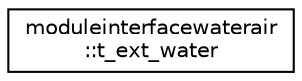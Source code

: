 digraph "Graphical Class Hierarchy"
{
 // LATEX_PDF_SIZE
  edge [fontname="Helvetica",fontsize="10",labelfontname="Helvetica",labelfontsize="10"];
  node [fontname="Helvetica",fontsize="10",shape=record];
  rankdir="LR";
  Node0 [label="moduleinterfacewaterair\l::t_ext_water",height=0.2,width=0.4,color="black", fillcolor="white", style="filled",URL="$structmoduleinterfacewaterair_1_1t__ext__water.html",tooltip=" "];
}
